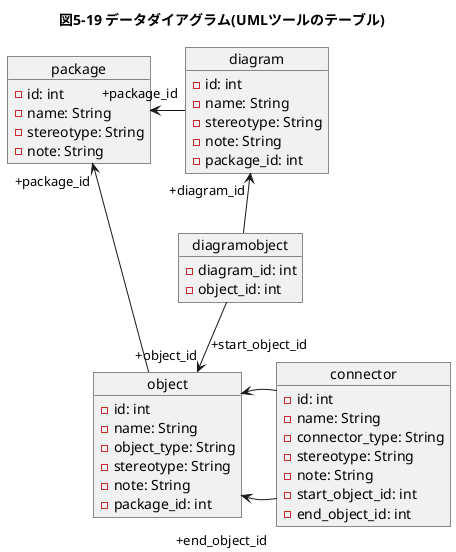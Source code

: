 @startuml
title 図5-19 データダイアグラム(UMLツールのテーブル)
object package {
    - id: int
    - name: String
    - stereotype: String
    - note: String
}
object diagram {
    - id: int
    - name: String
    - stereotype: String
    - note: String
    - package_id: int
}
object diagramobject {
    - diagram_id: int
    - object_id: int
}
object object {
    - id: int
    - name: String
    - object_type: String
    - stereotype: String
    - note: String
    - package_id: int
}
object connector {
    - id: int
    - name: String
    - connector_type: String
    - stereotype: String
    - note: String
    - start_object_id: int
    - end_object_id: int
}
package "+package_id"<-right- diagram
diagram "+diagram_id"<-- diagramobject
diagramobject -->"+object_id" object
object "+end_object_id"<-right-- connector
object "+start_object_id"<-right-- connector
package "+package_id"<-- object
@enduml